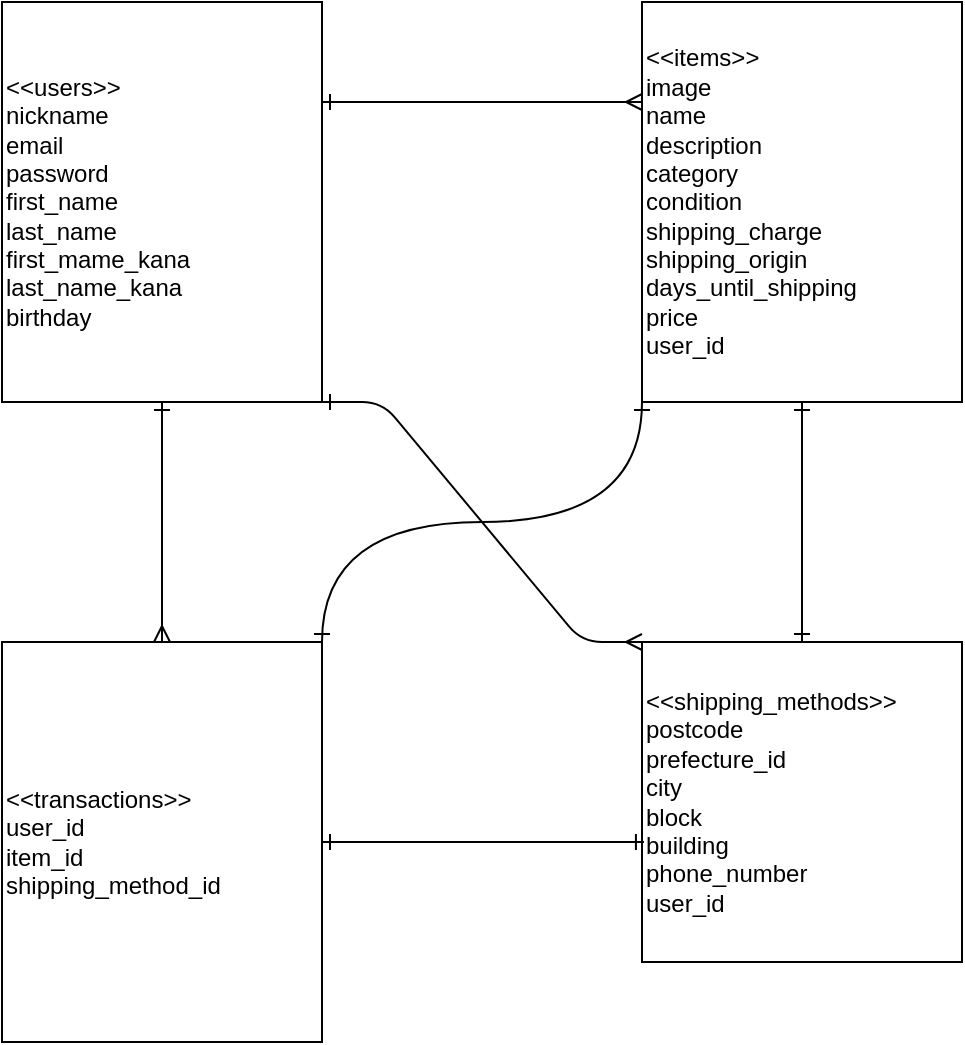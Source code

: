 <mxfile version="13.5.7">
    <diagram id="6hGFLwfOUW9BJ-s0fimq" name="Page-1">
        <mxGraphModel dx="443" dy="582" grid="1" gridSize="10" guides="1" tooltips="1" connect="1" arrows="1" fold="1" page="1" pageScale="1" pageWidth="827" pageHeight="1169" math="0" shadow="0">
            <root>
                <mxCell id="0"/>
                <mxCell id="1" parent="0"/>
                <mxCell id="6" value="&amp;lt;&amp;lt;users&amp;gt;&amp;gt;&lt;br&gt;nickname&lt;br&gt;email&lt;br&gt;password&lt;br&gt;first_name&lt;br&gt;last_name&lt;br&gt;first_mame_kana&lt;br&gt;last_name_kana&lt;br&gt;birthday" style="rounded=0;whiteSpace=wrap;html=1;align=left;" parent="1" vertex="1">
                    <mxGeometry x="280" y="240" width="160" height="200" as="geometry"/>
                </mxCell>
                <mxCell id="25" style="edgeStyle=none;rounded=0;orthogonalLoop=1;jettySize=auto;html=1;exitX=0.5;exitY=1;exitDx=0;exitDy=0;startArrow=ERoneToMany;startFill=0;endArrow=ERone;endFill=0;strokeWidth=1;" parent="1" source="7" edge="1">
                    <mxGeometry relative="1" as="geometry">
                        <mxPoint x="680" y="440" as="targetPoint"/>
                    </mxGeometry>
                </mxCell>
                <mxCell id="7" value="&amp;lt;&amp;lt;items&amp;gt;&amp;gt;&lt;br&gt;image&lt;br&gt;name&lt;br&gt;description&lt;br&gt;category&lt;br&gt;condition&lt;br&gt;shipping_charge&lt;br&gt;shipping_origin&lt;br&gt;days_until_shipping&lt;br&gt;price&lt;br&gt;user_id" style="rounded=0;whiteSpace=wrap;html=1;align=left;" parent="1" vertex="1">
                    <mxGeometry x="600" y="240" width="160" height="200" as="geometry"/>
                </mxCell>
                <mxCell id="10" value="&amp;lt;&amp;lt;shipping_methods&amp;gt;&amp;gt;&lt;br&gt;postcode&lt;br&gt;prefecture_id&lt;br&gt;&lt;div&gt;&lt;span&gt;city&lt;/span&gt;&lt;/div&gt;&lt;div&gt;&lt;span&gt;block&lt;/span&gt;&lt;/div&gt;building&lt;br&gt;phone_number&lt;br&gt;user_id" style="rounded=0;whiteSpace=wrap;html=1;align=left;" parent="1" vertex="1">
                    <mxGeometry x="600" y="560" width="160" height="160" as="geometry"/>
                </mxCell>
                <mxCell id="17" value="" style="fontSize=12;html=1;endArrow=ERone;startArrow=ERone;strokeWidth=1;exitX=0.5;exitY=1;exitDx=0;exitDy=0;endFill=0;startFill=0;" parent="1" source="7" target="10" edge="1">
                    <mxGeometry width="100" height="100" relative="1" as="geometry">
                        <mxPoint x="700" y="450" as="sourcePoint"/>
                        <mxPoint x="620" y="520" as="targetPoint"/>
                    </mxGeometry>
                </mxCell>
                <mxCell id="21" value="" style="edgeStyle=entityRelationEdgeStyle;fontSize=12;html=1;endArrow=ERmany;strokeWidth=1;exitX=1;exitY=1;exitDx=0;exitDy=0;entryX=0;entryY=0;entryDx=0;entryDy=0;startArrow=ERone;startFill=0;endFill=0;" parent="1" source="6" target="10" edge="1">
                    <mxGeometry width="100" height="100" relative="1" as="geometry">
                        <mxPoint x="410" y="560" as="sourcePoint"/>
                        <mxPoint x="510" y="460" as="targetPoint"/>
                    </mxGeometry>
                </mxCell>
                <mxCell id="22" value="" style="fontSize=12;html=1;endArrow=ERmany;strokeWidth=1;entryX=0;entryY=0.25;entryDx=0;entryDy=0;exitX=1;exitY=0.25;exitDx=0;exitDy=0;startArrow=ERone;startFill=0;endFill=0;" parent="1" source="6" target="7" edge="1">
                    <mxGeometry width="100" height="100" relative="1" as="geometry">
                        <mxPoint x="460" y="330" as="sourcePoint"/>
                        <mxPoint x="560" y="230" as="targetPoint"/>
                    </mxGeometry>
                </mxCell>
                <mxCell id="27" style="edgeStyle=orthogonalEdgeStyle;rounded=0;orthogonalLoop=1;jettySize=auto;html=1;exitX=0.5;exitY=0;exitDx=0;exitDy=0;entryX=0.5;entryY=1;entryDx=0;entryDy=0;endArrow=ERone;endFill=0;startArrow=ERmany;startFill=0;" edge="1" parent="1" source="26" target="6">
                    <mxGeometry relative="1" as="geometry"/>
                </mxCell>
                <mxCell id="28" style="edgeStyle=orthogonalEdgeStyle;rounded=0;orthogonalLoop=1;jettySize=auto;html=1;exitX=1;exitY=0;exitDx=0;exitDy=0;entryX=0;entryY=1;entryDx=0;entryDy=0;startArrow=ERone;startFill=0;endArrow=ERone;endFill=0;curved=1;" edge="1" parent="1" source="26" target="7">
                    <mxGeometry relative="1" as="geometry"/>
                </mxCell>
                <mxCell id="29" style="edgeStyle=orthogonalEdgeStyle;curved=1;rounded=0;orthogonalLoop=1;jettySize=auto;html=1;entryX=0.006;entryY=0.625;entryDx=0;entryDy=0;entryPerimeter=0;startArrow=ERone;startFill=0;endArrow=ERone;endFill=0;" edge="1" parent="1" source="26" target="10">
                    <mxGeometry relative="1" as="geometry"/>
                </mxCell>
                <mxCell id="26" value="&amp;lt;&amp;lt;transactions&amp;gt;&amp;gt;&lt;br&gt;user_id&lt;br&gt;item_id&lt;br&gt;shipping_method_id" style="rounded=0;whiteSpace=wrap;html=1;align=left;" vertex="1" parent="1">
                    <mxGeometry x="280" y="560" width="160" height="200" as="geometry"/>
                </mxCell>
            </root>
        </mxGraphModel>
    </diagram>
</mxfile>